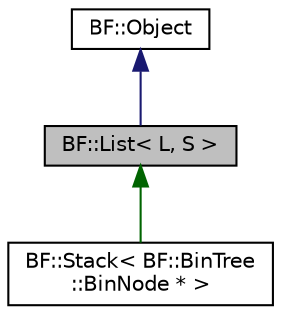 digraph "BF::List&lt; L, S &gt;"
{
 // LATEX_PDF_SIZE
  edge [fontname="Helvetica",fontsize="10",labelfontname="Helvetica",labelfontsize="10"];
  node [fontname="Helvetica",fontsize="10",shape=record];
  Node1 [label="BF::List\< L, S \>",height=0.2,width=0.4,color="black", fillcolor="grey75", style="filled", fontcolor="black",tooltip=" "];
  Node2 -> Node1 [dir="back",color="midnightblue",fontsize="10",style="solid",fontname="Helvetica"];
  Node2 [label="BF::Object",height=0.2,width=0.4,color="black", fillcolor="white", style="filled",URL="$d1/d3a/classBF_1_1Object.html",tooltip=" "];
  Node1 -> Node3 [dir="back",color="darkgreen",fontsize="10",style="solid",fontname="Helvetica"];
  Node3 [label="BF::Stack\< BF::BinTree\l::BinNode * \>",height=0.2,width=0.4,color="black", fillcolor="white", style="filled",URL="$d4/dbd/classBF_1_1Stack.html",tooltip=" "];
}
